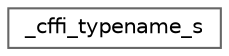 digraph "Graphical Class Hierarchy"
{
 // LATEX_PDF_SIZE
  bgcolor="transparent";
  edge [fontname=Helvetica,fontsize=10,labelfontname=Helvetica,labelfontsize=10];
  node [fontname=Helvetica,fontsize=10,shape=box,height=0.2,width=0.4];
  rankdir="LR";
  Node0 [id="Node000000",label="_cffi_typename_s",height=0.2,width=0.4,color="grey40", fillcolor="white", style="filled",URL="$struct__cffi__typename__s.html",tooltip=" "];
}
